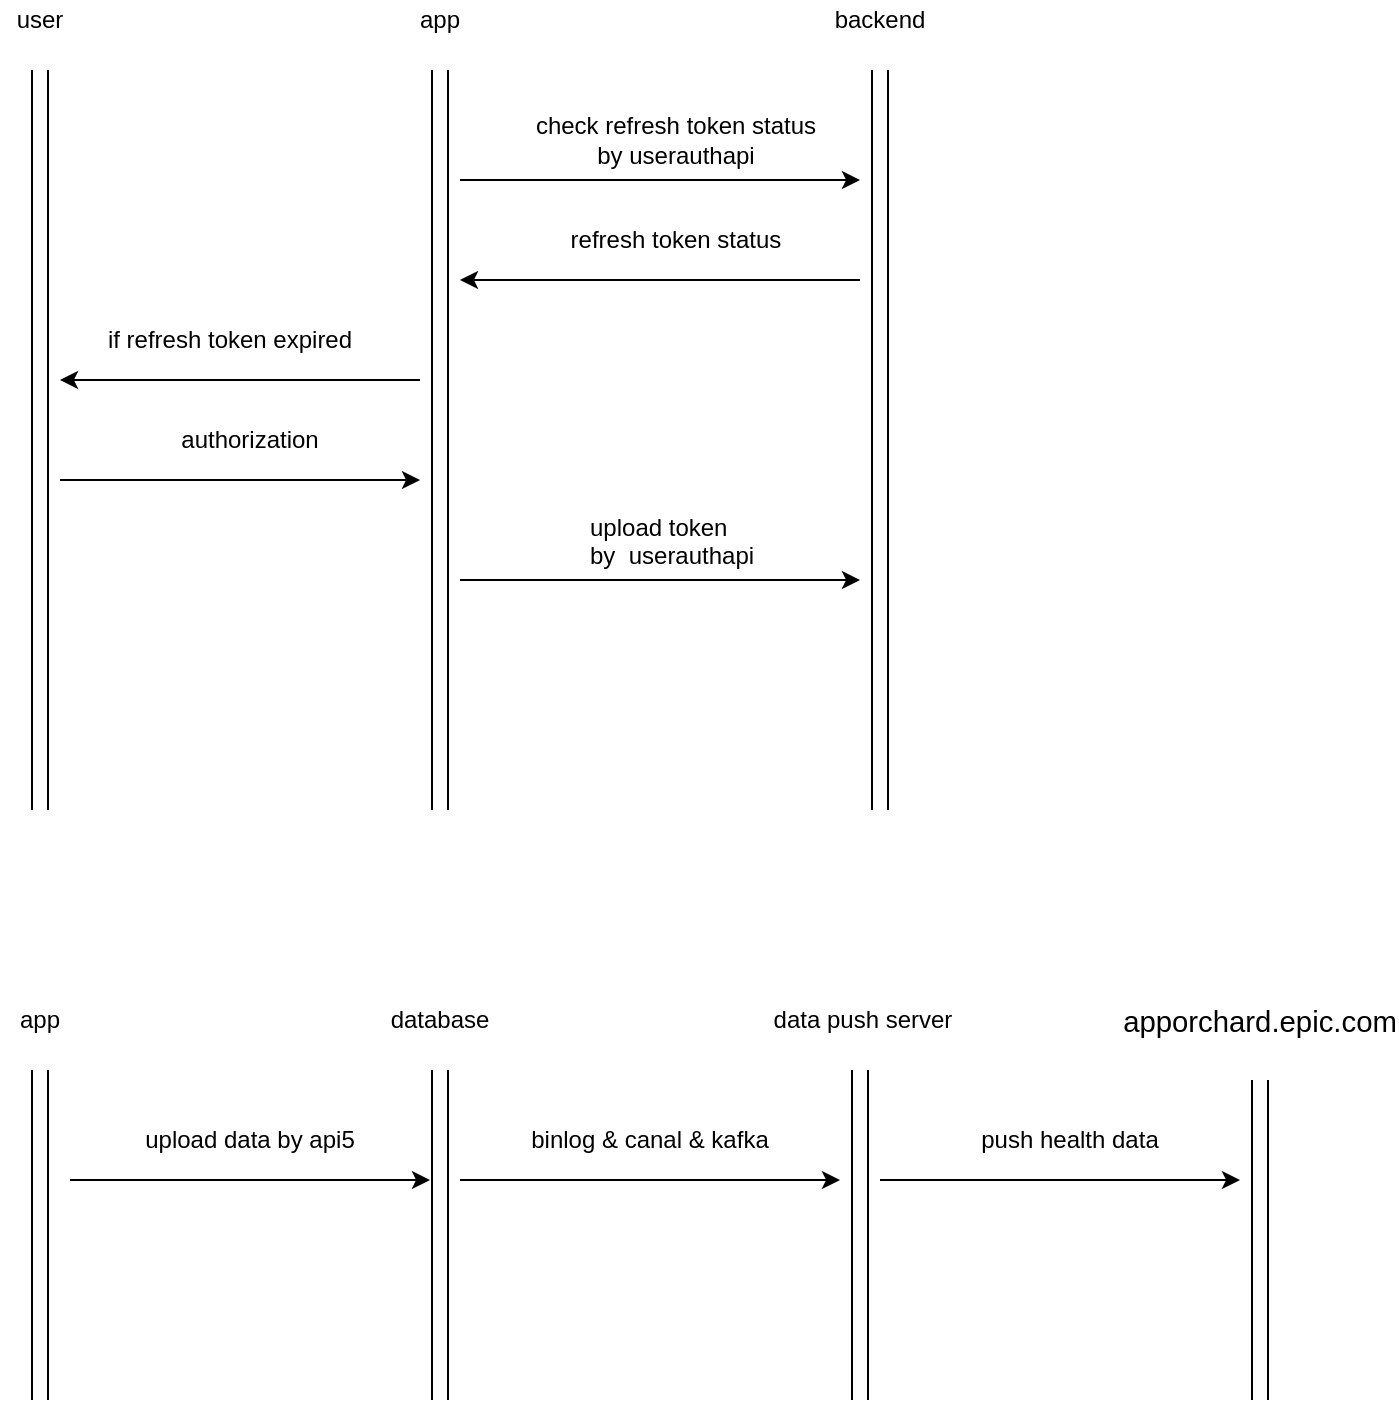 <mxfile version="15.3.1" type="github">
  <diagram id="prtHgNgQTEPvFCAcTncT" name="Page-1">
    <mxGraphModel dx="2066" dy="1066" grid="1" gridSize="10" guides="1" tooltips="1" connect="1" arrows="1" fold="1" page="1" pageScale="1" pageWidth="827" pageHeight="1169" math="0" shadow="0">
      <root>
        <mxCell id="0" />
        <mxCell id="1" parent="0" />
        <mxCell id="xgJgs3UyayPrSL_FQTlb-1" value="" style="shape=link;html=1;width=8;" edge="1" parent="1">
          <mxGeometry width="100" relative="1" as="geometry">
            <mxPoint x="70" y="215" as="sourcePoint" />
            <mxPoint x="70" y="585" as="targetPoint" />
          </mxGeometry>
        </mxCell>
        <mxCell id="xgJgs3UyayPrSL_FQTlb-2" value="" style="shape=link;html=1;width=8;" edge="1" parent="1">
          <mxGeometry width="100" relative="1" as="geometry">
            <mxPoint x="270" y="215" as="sourcePoint" />
            <mxPoint x="270" y="585" as="targetPoint" />
          </mxGeometry>
        </mxCell>
        <mxCell id="xgJgs3UyayPrSL_FQTlb-3" value="" style="shape=link;html=1;width=8;" edge="1" parent="1">
          <mxGeometry width="100" relative="1" as="geometry">
            <mxPoint x="490" y="215" as="sourcePoint" />
            <mxPoint x="490" y="585" as="targetPoint" />
          </mxGeometry>
        </mxCell>
        <mxCell id="xgJgs3UyayPrSL_FQTlb-5" value="user" style="text;html=1;strokeColor=none;fillColor=none;align=center;verticalAlign=middle;whiteSpace=wrap;rounded=0;" vertex="1" parent="1">
          <mxGeometry x="50" y="180" width="40" height="20" as="geometry" />
        </mxCell>
        <mxCell id="xgJgs3UyayPrSL_FQTlb-6" value="app" style="text;html=1;strokeColor=none;fillColor=none;align=center;verticalAlign=middle;whiteSpace=wrap;rounded=0;" vertex="1" parent="1">
          <mxGeometry x="250" y="180" width="40" height="20" as="geometry" />
        </mxCell>
        <mxCell id="xgJgs3UyayPrSL_FQTlb-7" value="backend" style="text;html=1;strokeColor=none;fillColor=none;align=center;verticalAlign=middle;whiteSpace=wrap;rounded=0;" vertex="1" parent="1">
          <mxGeometry x="470" y="180" width="40" height="20" as="geometry" />
        </mxCell>
        <mxCell id="xgJgs3UyayPrSL_FQTlb-13" value="" style="endArrow=classic;html=1;" edge="1" parent="1">
          <mxGeometry width="50" height="50" relative="1" as="geometry">
            <mxPoint x="280" y="270" as="sourcePoint" />
            <mxPoint x="480" y="270" as="targetPoint" />
          </mxGeometry>
        </mxCell>
        <mxCell id="xgJgs3UyayPrSL_FQTlb-16" value="check refresh token status&lt;br&gt;by userauthapi" style="text;html=1;strokeColor=none;fillColor=none;align=center;verticalAlign=middle;whiteSpace=wrap;rounded=0;" vertex="1" parent="1">
          <mxGeometry x="313" y="240" width="150" height="20" as="geometry" />
        </mxCell>
        <mxCell id="xgJgs3UyayPrSL_FQTlb-17" value="" style="endArrow=classic;html=1;" edge="1" parent="1">
          <mxGeometry width="50" height="50" relative="1" as="geometry">
            <mxPoint x="480" y="320" as="sourcePoint" />
            <mxPoint x="280" y="320" as="targetPoint" />
          </mxGeometry>
        </mxCell>
        <mxCell id="xgJgs3UyayPrSL_FQTlb-18" value="refresh token status" style="text;html=1;strokeColor=none;fillColor=none;align=center;verticalAlign=middle;whiteSpace=wrap;rounded=0;" vertex="1" parent="1">
          <mxGeometry x="323" y="290" width="130" height="20" as="geometry" />
        </mxCell>
        <mxCell id="xgJgs3UyayPrSL_FQTlb-19" value="" style="endArrow=classic;html=1;" edge="1" parent="1">
          <mxGeometry width="50" height="50" relative="1" as="geometry">
            <mxPoint x="260" y="370" as="sourcePoint" />
            <mxPoint x="80" y="370" as="targetPoint" />
          </mxGeometry>
        </mxCell>
        <mxCell id="xgJgs3UyayPrSL_FQTlb-20" value="if refresh token expired" style="text;html=1;strokeColor=none;fillColor=none;align=center;verticalAlign=middle;whiteSpace=wrap;rounded=0;" vertex="1" parent="1">
          <mxGeometry x="100" y="340" width="130" height="20" as="geometry" />
        </mxCell>
        <mxCell id="xgJgs3UyayPrSL_FQTlb-21" value="" style="endArrow=classic;html=1;" edge="1" parent="1">
          <mxGeometry width="50" height="50" relative="1" as="geometry">
            <mxPoint x="80" y="420" as="sourcePoint" />
            <mxPoint x="260" y="420" as="targetPoint" />
          </mxGeometry>
        </mxCell>
        <mxCell id="xgJgs3UyayPrSL_FQTlb-22" value="authorization" style="text;html=1;strokeColor=none;fillColor=none;align=center;verticalAlign=middle;whiteSpace=wrap;rounded=0;" vertex="1" parent="1">
          <mxGeometry x="110" y="390" width="130" height="20" as="geometry" />
        </mxCell>
        <mxCell id="xgJgs3UyayPrSL_FQTlb-23" value="" style="endArrow=classic;html=1;" edge="1" parent="1">
          <mxGeometry width="50" height="50" relative="1" as="geometry">
            <mxPoint x="280" y="470" as="sourcePoint" />
            <mxPoint x="480" y="470" as="targetPoint" />
          </mxGeometry>
        </mxCell>
        <mxCell id="xgJgs3UyayPrSL_FQTlb-25" value="upload token by&amp;nbsp; userauthapi" style="text;whiteSpace=wrap;html=1;" vertex="1" parent="1">
          <mxGeometry x="343" y="430" width="90" height="30" as="geometry" />
        </mxCell>
        <mxCell id="xgJgs3UyayPrSL_FQTlb-26" value="" style="shape=link;html=1;width=8;" edge="1" parent="1">
          <mxGeometry width="100" relative="1" as="geometry">
            <mxPoint x="70" y="715" as="sourcePoint" />
            <mxPoint x="70" y="880" as="targetPoint" />
          </mxGeometry>
        </mxCell>
        <mxCell id="xgJgs3UyayPrSL_FQTlb-27" value="" style="shape=link;html=1;width=8;" edge="1" parent="1">
          <mxGeometry width="100" relative="1" as="geometry">
            <mxPoint x="270" y="715" as="sourcePoint" />
            <mxPoint x="270" y="880" as="targetPoint" />
          </mxGeometry>
        </mxCell>
        <mxCell id="xgJgs3UyayPrSL_FQTlb-28" value="" style="shape=link;html=1;width=8;" edge="1" parent="1">
          <mxGeometry width="100" relative="1" as="geometry">
            <mxPoint x="480" y="715" as="sourcePoint" />
            <mxPoint x="480" y="880" as="targetPoint" />
          </mxGeometry>
        </mxCell>
        <mxCell id="xgJgs3UyayPrSL_FQTlb-29" value="app" style="text;html=1;strokeColor=none;fillColor=none;align=center;verticalAlign=middle;whiteSpace=wrap;rounded=0;" vertex="1" parent="1">
          <mxGeometry x="50" y="680" width="40" height="20" as="geometry" />
        </mxCell>
        <mxCell id="xgJgs3UyayPrSL_FQTlb-30" value="database" style="text;html=1;strokeColor=none;fillColor=none;align=center;verticalAlign=middle;whiteSpace=wrap;rounded=0;" vertex="1" parent="1">
          <mxGeometry x="250" y="680" width="40" height="20" as="geometry" />
        </mxCell>
        <mxCell id="xgJgs3UyayPrSL_FQTlb-32" value="" style="endArrow=classic;html=1;" edge="1" parent="1">
          <mxGeometry width="50" height="50" relative="1" as="geometry">
            <mxPoint x="280" y="770" as="sourcePoint" />
            <mxPoint x="470" y="770" as="targetPoint" />
          </mxGeometry>
        </mxCell>
        <mxCell id="xgJgs3UyayPrSL_FQTlb-33" value="binlog &amp;amp; canal &amp;amp; kafka" style="text;html=1;strokeColor=none;fillColor=none;align=center;verticalAlign=middle;whiteSpace=wrap;rounded=0;" vertex="1" parent="1">
          <mxGeometry x="300" y="740" width="150" height="20" as="geometry" />
        </mxCell>
        <mxCell id="xgJgs3UyayPrSL_FQTlb-38" value="" style="endArrow=classic;html=1;" edge="1" parent="1">
          <mxGeometry width="50" height="50" relative="1" as="geometry">
            <mxPoint x="85" y="770" as="sourcePoint" />
            <mxPoint x="265" y="770" as="targetPoint" />
          </mxGeometry>
        </mxCell>
        <mxCell id="xgJgs3UyayPrSL_FQTlb-39" value="upload data by api5" style="text;html=1;strokeColor=none;fillColor=none;align=center;verticalAlign=middle;whiteSpace=wrap;rounded=0;" vertex="1" parent="1">
          <mxGeometry x="110" y="740" width="130" height="20" as="geometry" />
        </mxCell>
        <mxCell id="xgJgs3UyayPrSL_FQTlb-42" value="" style="shape=link;html=1;width=8;" edge="1" parent="1">
          <mxGeometry width="100" relative="1" as="geometry">
            <mxPoint x="680" y="720" as="sourcePoint" />
            <mxPoint x="680" y="880" as="targetPoint" />
          </mxGeometry>
        </mxCell>
        <mxCell id="xgJgs3UyayPrSL_FQTlb-44" value="data push server" style="text;html=1;strokeColor=none;fillColor=none;align=center;verticalAlign=middle;whiteSpace=wrap;rounded=0;" vertex="1" parent="1">
          <mxGeometry x="433" y="680" width="97" height="20" as="geometry" />
        </mxCell>
        <mxCell id="xgJgs3UyayPrSL_FQTlb-45" value="&lt;span lang=&quot;EN&quot; style=&quot;font-size: 11pt ; line-height: 16.867px ; font-family: &amp;#34;arial&amp;#34; , sans-serif&quot;&gt;apporchard.epic.com&lt;/span&gt;&lt;span style=&quot;font-size: medium&quot;&gt;&lt;/span&gt;" style="text;html=1;strokeColor=none;fillColor=none;align=center;verticalAlign=middle;whiteSpace=wrap;rounded=0;" vertex="1" parent="1">
          <mxGeometry x="660" y="680" width="40" height="20" as="geometry" />
        </mxCell>
        <mxCell id="xgJgs3UyayPrSL_FQTlb-46" value="" style="endArrow=classic;html=1;" edge="1" parent="1">
          <mxGeometry width="50" height="50" relative="1" as="geometry">
            <mxPoint x="490" y="770" as="sourcePoint" />
            <mxPoint x="670" y="770" as="targetPoint" />
          </mxGeometry>
        </mxCell>
        <mxCell id="xgJgs3UyayPrSL_FQTlb-47" value="push health data" style="text;html=1;strokeColor=none;fillColor=none;align=center;verticalAlign=middle;whiteSpace=wrap;rounded=0;" vertex="1" parent="1">
          <mxGeometry x="510" y="740" width="150" height="20" as="geometry" />
        </mxCell>
      </root>
    </mxGraphModel>
  </diagram>
</mxfile>
